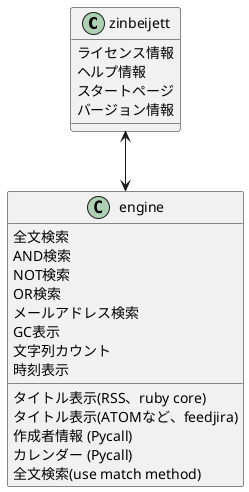 @startuml zinbeijett

zinbeijett <--> engine

zinbeijett : ライセンス情報
zinbeijett : ヘルプ情報
zinbeijett : スタートページ
zinbeijett : バージョン情報

engine : 全文検索
engine : AND検索
engine : NOT検索
engine : OR検索
engine : メールアドレス検索
engine : GC表示
engine : タイトル表示(RSS、ruby core)
engine : タイトル表示(ATOMなど、feedjira)
engine : 文字列カウント
engine : 時刻表示
engine : 作成者情報 (Pycall)
engine : カレンダー (Pycall)
engine : 全文検索(use match method)

@enduml
